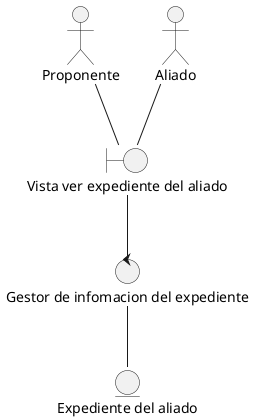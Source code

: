 @startuml DisciplinaDeAnalisisDiagramaDeClaseAnalisisVerExpediente
actor "Proponente" as actorProponente
actor "Aliado" as actorAliado

entity "Expediente del aliado" as entidadExpediente

boundary "Vista ver expediente del aliado" as vistaVerExpediente

control "Gestor de infomacion del expediente" as ctrlGestorInformacionExpediente

actorProponente -- vistaVerExpediente
actorAliado -- vistaVerExpediente
vistaVerExpediente -- ctrlGestorInformacionExpediente
ctrlGestorInformacionExpediente -- entidadExpediente

@enduml
